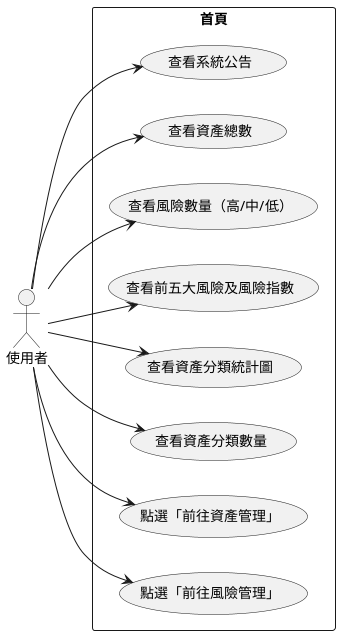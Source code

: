 @startuml
left to right direction
actor 使用者

rectangle 首頁 {
  usecase "查看系統公告" as UC1
  usecase "查看資產總數" as UC2
  usecase "查看風險數量（高/中/低）" as UC3
  usecase "查看前五大風險及風險指數" as UC4
  usecase "查看資產分類統計圖" as UC5
  usecase "查看資產分類數量" as UC6
  usecase "點選「前往資產管理」" as UC7
  usecase "點選「前往風險管理」" as UC8
}

使用者 --> UC1
使用者 --> UC2
使用者 --> UC3
使用者 --> UC4
使用者 --> UC5
使用者 --> UC6
使用者 --> UC7
使用者 --> UC8
@enduml

